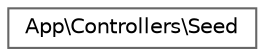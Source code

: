 digraph "Graphical Class Hierarchy"
{
 // LATEX_PDF_SIZE
  bgcolor="transparent";
  edge [fontname=Helvetica,fontsize=10,labelfontname=Helvetica,labelfontsize=10];
  node [fontname=Helvetica,fontsize=10,shape=box,height=0.2,width=0.4];
  rankdir="LR";
  Node0 [id="Node000000",label="App\\Controllers\\Seed",height=0.2,width=0.4,color="grey40", fillcolor="white", style="filled",URL="$classApp_1_1Controllers_1_1Seed.html",tooltip=" "];
}
